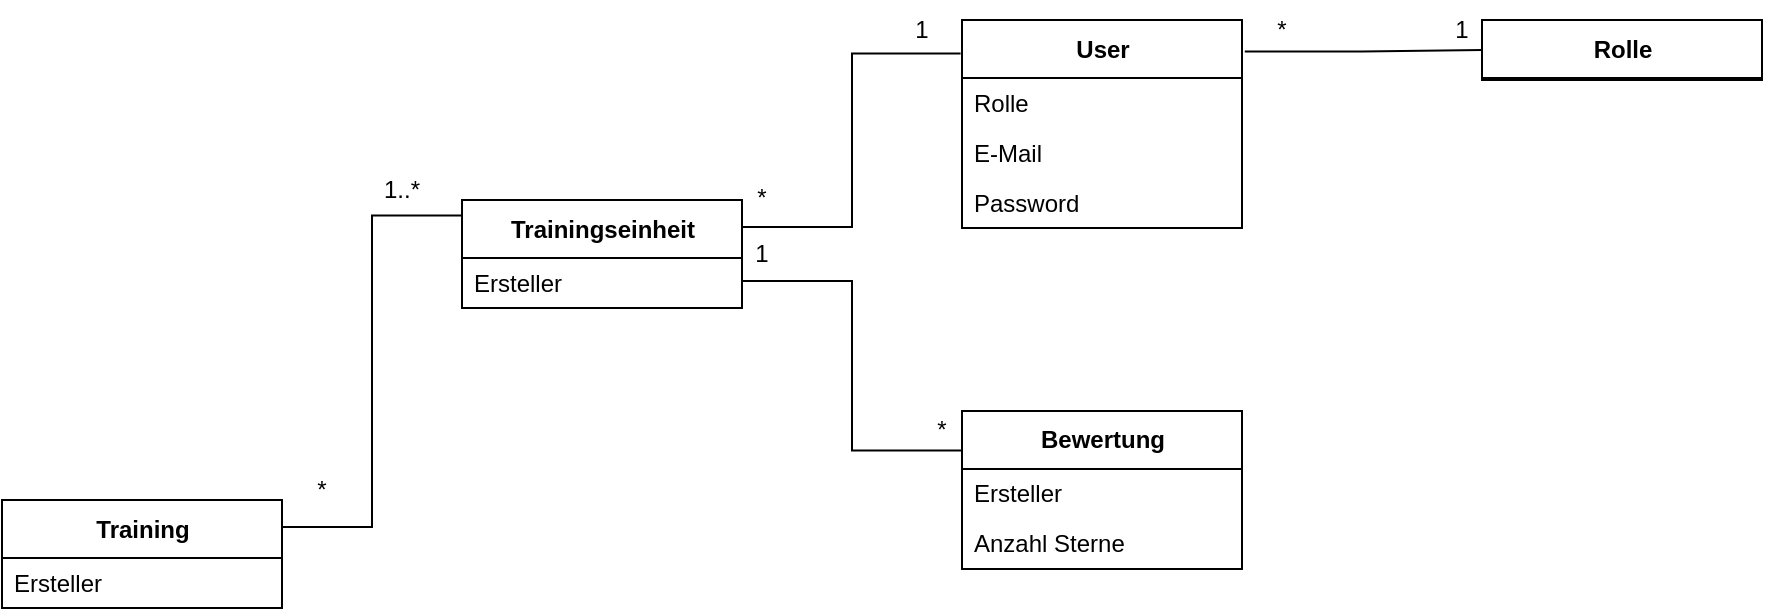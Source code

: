 <mxfile version="20.5.1" type="github">
  <diagram id="ElTob6FcBTYr5smruQXN" name="Seite-1">
    <mxGraphModel dx="1497" dy="783" grid="1" gridSize="10" guides="1" tooltips="1" connect="1" arrows="1" fold="1" page="1" pageScale="1" pageWidth="827" pageHeight="1169" math="0" shadow="0">
      <root>
        <mxCell id="0" />
        <mxCell id="1" parent="0" />
        <mxCell id="V87_2PqwTdh4S81T-Ue_-2" value="User" style="swimlane;fontStyle=1;align=center;verticalAlign=middle;childLayout=stackLayout;horizontal=1;startSize=29;horizontalStack=0;resizeParent=1;resizeParentMax=0;resizeLast=0;collapsible=0;marginBottom=0;html=1;" vertex="1" parent="1">
          <mxGeometry x="510" y="50" width="140" height="104" as="geometry" />
        </mxCell>
        <mxCell id="V87_2PqwTdh4S81T-Ue_-6" value="Rolle" style="text;html=1;strokeColor=none;fillColor=none;align=left;verticalAlign=middle;spacingLeft=4;spacingRight=4;overflow=hidden;rotatable=0;points=[[0,0.5],[1,0.5]];portConstraint=eastwest;" vertex="1" parent="V87_2PqwTdh4S81T-Ue_-2">
          <mxGeometry y="29" width="140" height="25" as="geometry" />
        </mxCell>
        <mxCell id="V87_2PqwTdh4S81T-Ue_-3" value="E-Mail" style="text;html=1;strokeColor=none;fillColor=none;align=left;verticalAlign=middle;spacingLeft=4;spacingRight=4;overflow=hidden;rotatable=0;points=[[0,0.5],[1,0.5]];portConstraint=eastwest;" vertex="1" parent="V87_2PqwTdh4S81T-Ue_-2">
          <mxGeometry y="54" width="140" height="25" as="geometry" />
        </mxCell>
        <mxCell id="V87_2PqwTdh4S81T-Ue_-4" value="Password" style="text;html=1;strokeColor=none;fillColor=none;align=left;verticalAlign=middle;spacingLeft=4;spacingRight=4;overflow=hidden;rotatable=0;points=[[0,0.5],[1,0.5]];portConstraint=eastwest;" vertex="1" parent="V87_2PqwTdh4S81T-Ue_-2">
          <mxGeometry y="79" width="140" height="25" as="geometry" />
        </mxCell>
        <mxCell id="V87_2PqwTdh4S81T-Ue_-8" value="Rolle" style="swimlane;fontStyle=1;align=center;verticalAlign=middle;childLayout=stackLayout;horizontal=1;startSize=29;horizontalStack=0;resizeParent=1;resizeParentMax=0;resizeLast=0;collapsible=0;marginBottom=0;html=1;" vertex="1" parent="1">
          <mxGeometry x="770" y="50" width="140" height="30" as="geometry" />
        </mxCell>
        <mxCell id="V87_2PqwTdh4S81T-Ue_-12" value="Trainingseinheit" style="swimlane;fontStyle=1;align=center;verticalAlign=middle;childLayout=stackLayout;horizontal=1;startSize=29;horizontalStack=0;resizeParent=1;resizeParentMax=0;resizeLast=0;collapsible=0;marginBottom=0;html=1;" vertex="1" parent="1">
          <mxGeometry x="260" y="140" width="140" height="54" as="geometry" />
        </mxCell>
        <mxCell id="V87_2PqwTdh4S81T-Ue_-13" value="Ersteller" style="text;html=1;strokeColor=none;fillColor=none;align=left;verticalAlign=middle;spacingLeft=4;spacingRight=4;overflow=hidden;rotatable=0;points=[[0,0.5],[1,0.5]];portConstraint=eastwest;" vertex="1" parent="V87_2PqwTdh4S81T-Ue_-12">
          <mxGeometry y="29" width="140" height="25" as="geometry" />
        </mxCell>
        <mxCell id="V87_2PqwTdh4S81T-Ue_-16" value="Bewertung" style="swimlane;fontStyle=1;align=center;verticalAlign=middle;childLayout=stackLayout;horizontal=1;startSize=29;horizontalStack=0;resizeParent=1;resizeParentMax=0;resizeLast=0;collapsible=0;marginBottom=0;html=1;" vertex="1" parent="1">
          <mxGeometry x="510" y="245.5" width="140" height="79" as="geometry" />
        </mxCell>
        <mxCell id="V87_2PqwTdh4S81T-Ue_-18" value="Ersteller" style="text;html=1;strokeColor=none;fillColor=none;align=left;verticalAlign=middle;spacingLeft=4;spacingRight=4;overflow=hidden;rotatable=0;points=[[0,0.5],[1,0.5]];portConstraint=eastwest;" vertex="1" parent="V87_2PqwTdh4S81T-Ue_-16">
          <mxGeometry y="29" width="140" height="25" as="geometry" />
        </mxCell>
        <mxCell id="V87_2PqwTdh4S81T-Ue_-17" value="Anzahl Sterne" style="text;html=1;strokeColor=none;fillColor=none;align=left;verticalAlign=middle;spacingLeft=4;spacingRight=4;overflow=hidden;rotatable=0;points=[[0,0.5],[1,0.5]];portConstraint=eastwest;" vertex="1" parent="V87_2PqwTdh4S81T-Ue_-16">
          <mxGeometry y="54" width="140" height="25" as="geometry" />
        </mxCell>
        <mxCell id="V87_2PqwTdh4S81T-Ue_-20" value="Training" style="swimlane;fontStyle=1;align=center;verticalAlign=middle;childLayout=stackLayout;horizontal=1;startSize=29;horizontalStack=0;resizeParent=1;resizeParentMax=0;resizeLast=0;collapsible=0;marginBottom=0;html=1;" vertex="1" parent="1">
          <mxGeometry x="30" y="290" width="140" height="54" as="geometry" />
        </mxCell>
        <mxCell id="V87_2PqwTdh4S81T-Ue_-21" value="Ersteller" style="text;html=1;strokeColor=none;fillColor=none;align=left;verticalAlign=middle;spacingLeft=4;spacingRight=4;overflow=hidden;rotatable=0;points=[[0,0.5],[1,0.5]];portConstraint=eastwest;" vertex="1" parent="V87_2PqwTdh4S81T-Ue_-20">
          <mxGeometry y="29" width="140" height="25" as="geometry" />
        </mxCell>
        <mxCell id="V87_2PqwTdh4S81T-Ue_-24" style="edgeStyle=orthogonalEdgeStyle;rounded=0;orthogonalLoop=1;jettySize=auto;html=1;entryX=0;entryY=0.5;entryDx=0;entryDy=0;endArrow=none;endFill=0;exitX=1.01;exitY=0.151;exitDx=0;exitDy=0;exitPerimeter=0;" edge="1" parent="1" source="V87_2PqwTdh4S81T-Ue_-2" target="V87_2PqwTdh4S81T-Ue_-8">
          <mxGeometry relative="1" as="geometry" />
        </mxCell>
        <mxCell id="V87_2PqwTdh4S81T-Ue_-25" style="edgeStyle=orthogonalEdgeStyle;rounded=0;orthogonalLoop=1;jettySize=auto;html=1;entryX=0;entryY=0.25;entryDx=0;entryDy=0;endArrow=none;endFill=0;exitX=1;exitY=0.75;exitDx=0;exitDy=0;" edge="1" parent="1" source="V87_2PqwTdh4S81T-Ue_-12" target="V87_2PqwTdh4S81T-Ue_-16">
          <mxGeometry relative="1" as="geometry">
            <mxPoint x="600" y="132.474" as="sourcePoint" />
            <mxPoint x="680" y="75" as="targetPoint" />
          </mxGeometry>
        </mxCell>
        <mxCell id="V87_2PqwTdh4S81T-Ue_-26" style="edgeStyle=orthogonalEdgeStyle;rounded=0;orthogonalLoop=1;jettySize=auto;html=1;entryX=0.003;entryY=0.143;entryDx=0;entryDy=0;endArrow=none;endFill=0;exitX=1;exitY=0.25;exitDx=0;exitDy=0;entryPerimeter=0;" edge="1" parent="1" source="V87_2PqwTdh4S81T-Ue_-20" target="V87_2PqwTdh4S81T-Ue_-12">
          <mxGeometry relative="1" as="geometry">
            <mxPoint x="610" y="142.474" as="sourcePoint" />
            <mxPoint x="690" y="85" as="targetPoint" />
          </mxGeometry>
        </mxCell>
        <mxCell id="V87_2PqwTdh4S81T-Ue_-27" style="edgeStyle=orthogonalEdgeStyle;rounded=0;orthogonalLoop=1;jettySize=auto;html=1;endArrow=none;endFill=0;exitX=1;exitY=0.25;exitDx=0;exitDy=0;entryX=-0.005;entryY=0.161;entryDx=0;entryDy=0;entryPerimeter=0;" edge="1" parent="1" source="V87_2PqwTdh4S81T-Ue_-12" target="V87_2PqwTdh4S81T-Ue_-2">
          <mxGeometry relative="1" as="geometry">
            <mxPoint x="620" y="152.474" as="sourcePoint" />
            <mxPoint x="440" y="80" as="targetPoint" />
          </mxGeometry>
        </mxCell>
        <mxCell id="V87_2PqwTdh4S81T-Ue_-29" value="*" style="text;html=1;strokeColor=none;fillColor=none;align=center;verticalAlign=middle;whiteSpace=wrap;rounded=0;" vertex="1" parent="1">
          <mxGeometry x="160" y="270" width="60" height="30" as="geometry" />
        </mxCell>
        <mxCell id="V87_2PqwTdh4S81T-Ue_-30" value="*" style="text;html=1;strokeColor=none;fillColor=none;align=center;verticalAlign=middle;whiteSpace=wrap;rounded=0;" vertex="1" parent="1">
          <mxGeometry x="380" y="124" width="60" height="30" as="geometry" />
        </mxCell>
        <mxCell id="V87_2PqwTdh4S81T-Ue_-31" value="1" style="text;html=1;strokeColor=none;fillColor=none;align=center;verticalAlign=middle;whiteSpace=wrap;rounded=0;" vertex="1" parent="1">
          <mxGeometry x="460" y="40" width="60" height="30" as="geometry" />
        </mxCell>
        <mxCell id="V87_2PqwTdh4S81T-Ue_-32" value="*" style="text;html=1;strokeColor=none;fillColor=none;align=center;verticalAlign=middle;whiteSpace=wrap;rounded=0;" vertex="1" parent="1">
          <mxGeometry x="640" y="40" width="60" height="30" as="geometry" />
        </mxCell>
        <mxCell id="V87_2PqwTdh4S81T-Ue_-33" value="1" style="text;html=1;strokeColor=none;fillColor=none;align=center;verticalAlign=middle;whiteSpace=wrap;rounded=0;" vertex="1" parent="1">
          <mxGeometry x="730" y="40" width="60" height="30" as="geometry" />
        </mxCell>
        <mxCell id="V87_2PqwTdh4S81T-Ue_-38" value="1" style="text;html=1;strokeColor=none;fillColor=none;align=center;verticalAlign=middle;whiteSpace=wrap;rounded=0;" vertex="1" parent="1">
          <mxGeometry x="380" y="152" width="60" height="30" as="geometry" />
        </mxCell>
        <mxCell id="V87_2PqwTdh4S81T-Ue_-39" value="1..*" style="text;html=1;strokeColor=none;fillColor=none;align=center;verticalAlign=middle;whiteSpace=wrap;rounded=0;" vertex="1" parent="1">
          <mxGeometry x="200" y="120" width="60" height="30" as="geometry" />
        </mxCell>
        <mxCell id="V87_2PqwTdh4S81T-Ue_-41" value="*" style="text;html=1;strokeColor=none;fillColor=none;align=center;verticalAlign=middle;whiteSpace=wrap;rounded=0;" vertex="1" parent="1">
          <mxGeometry x="470" y="240" width="60" height="30" as="geometry" />
        </mxCell>
      </root>
    </mxGraphModel>
  </diagram>
</mxfile>
